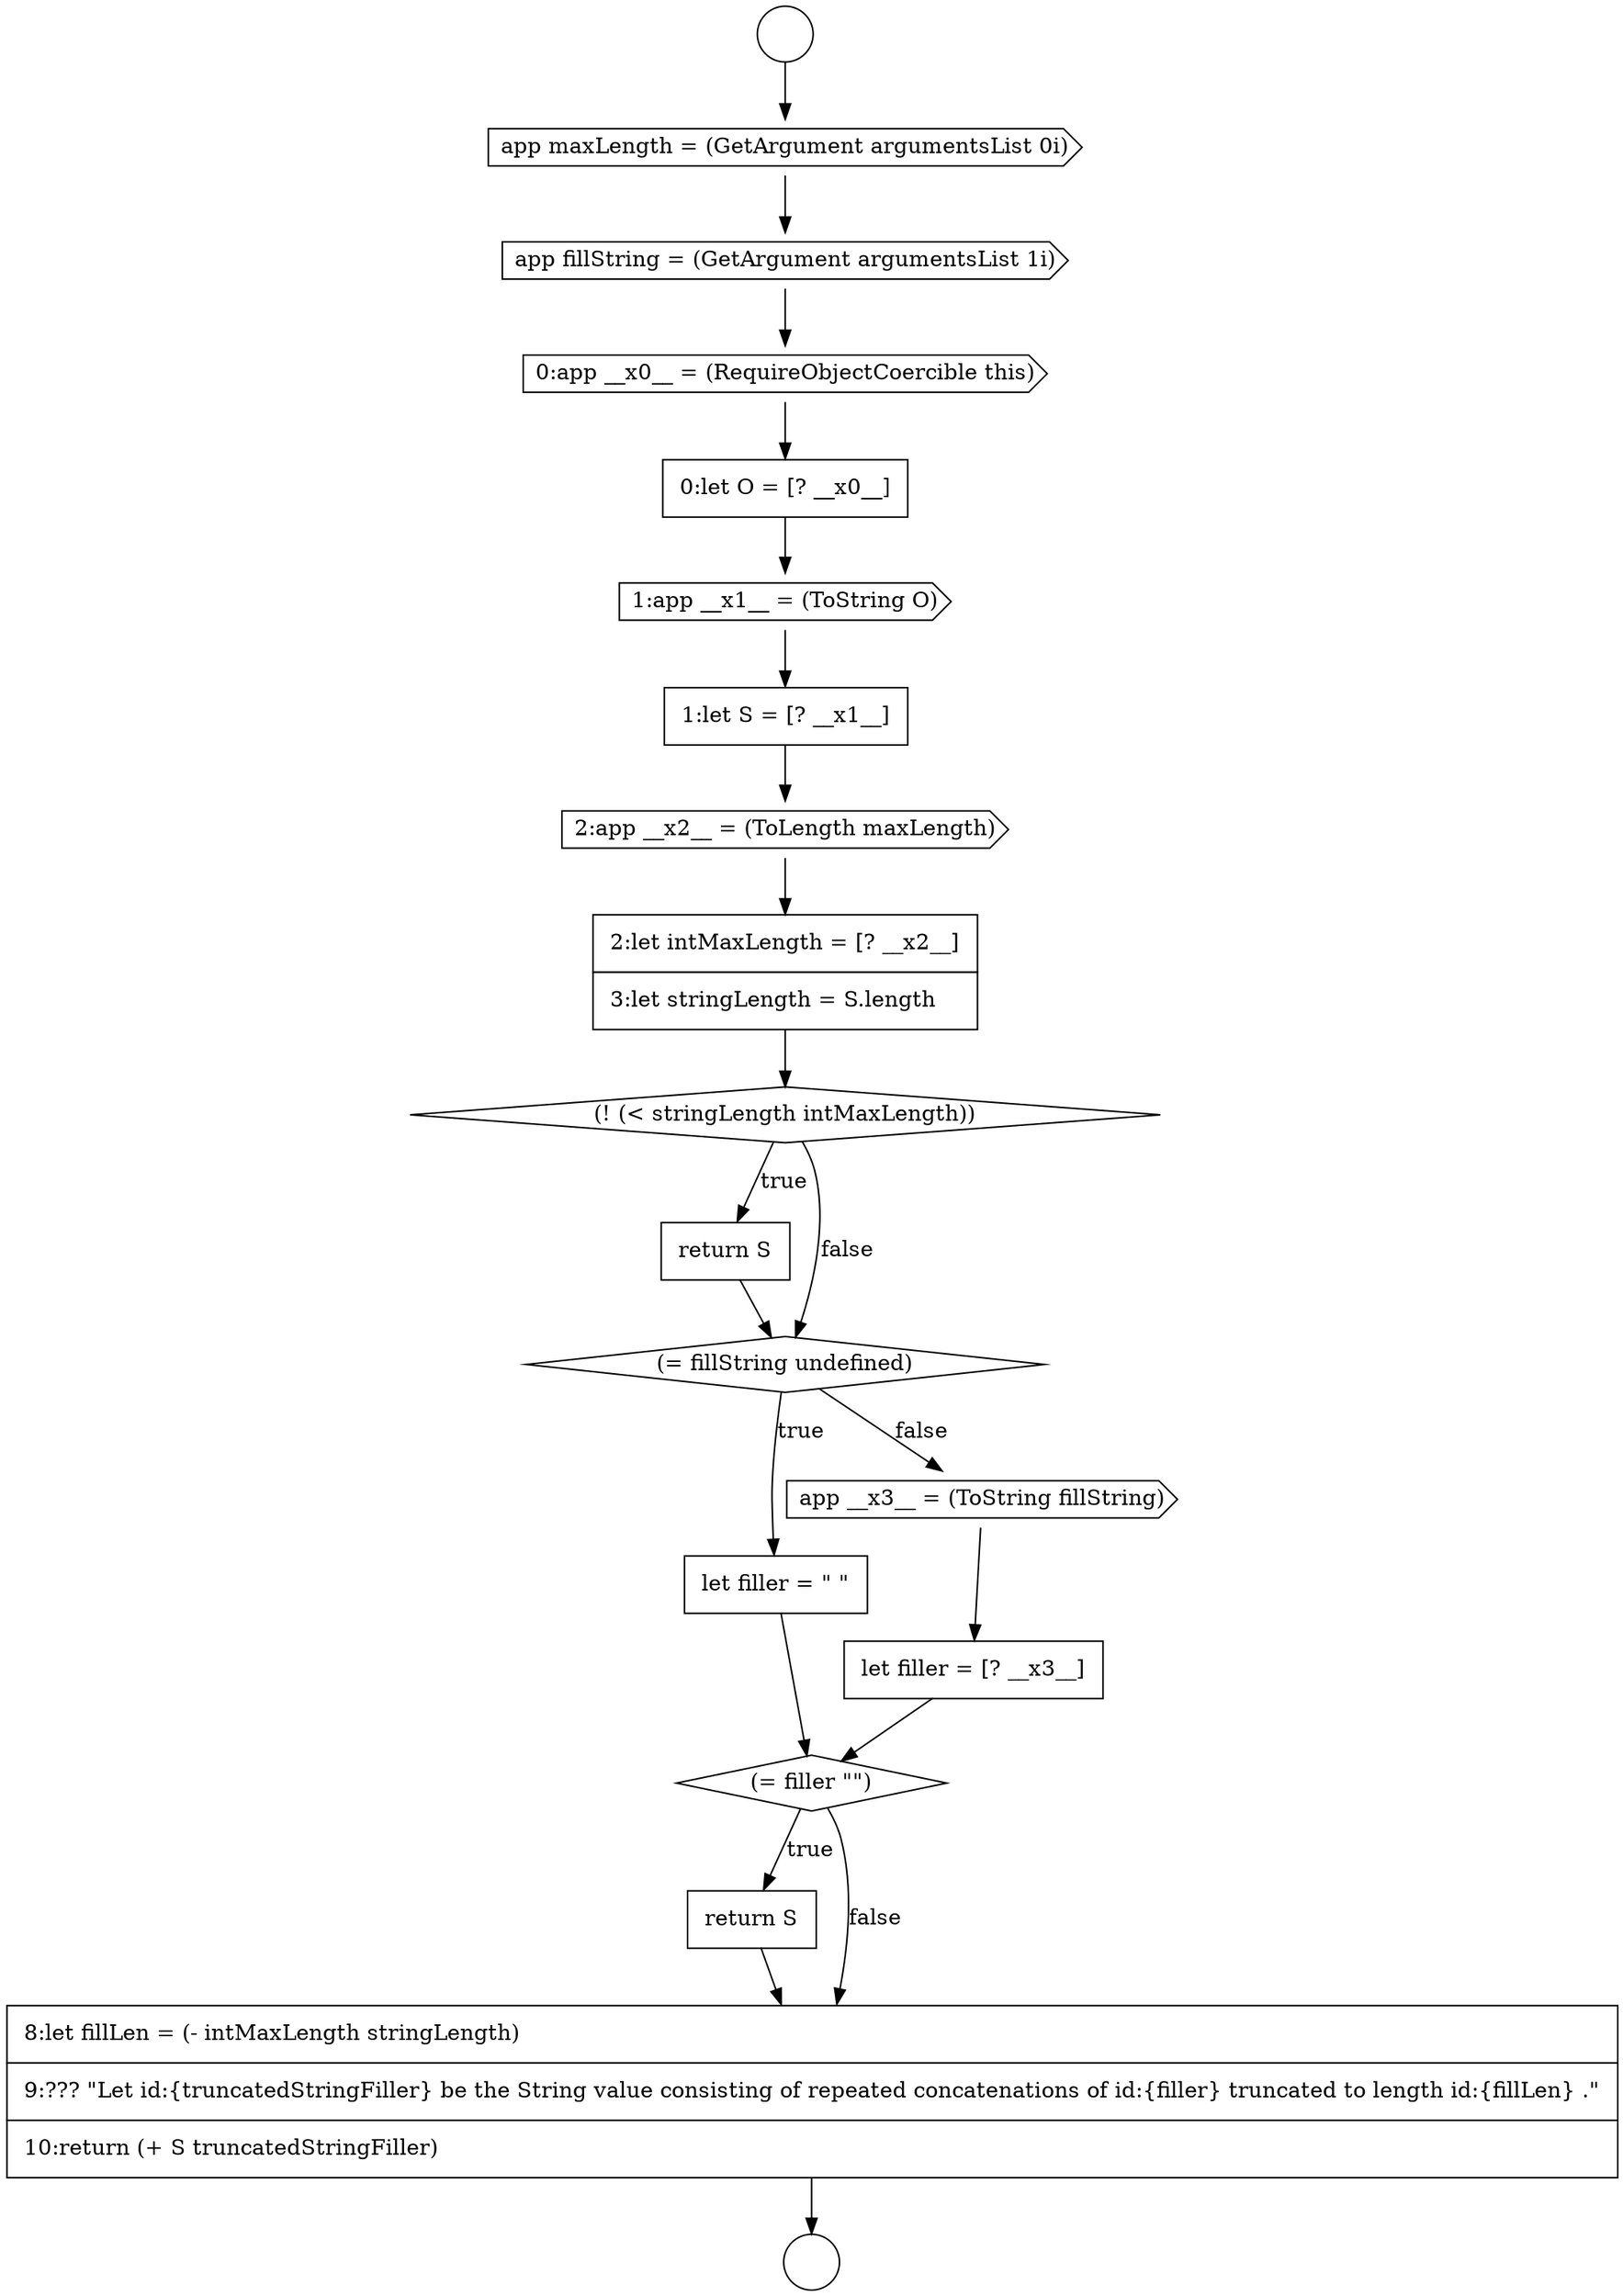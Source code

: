 digraph {
  node13162 [shape=none, margin=0, label=<<font color="black">
    <table border="0" cellborder="1" cellspacing="0" cellpadding="10">
      <tr><td align="left">0:let O = [? __x0__]</td></tr>
    </table>
  </font>> color="black" fillcolor="white" style=filled]
  node13159 [shape=cds, label=<<font color="black">app maxLength = (GetArgument argumentsList 0i)</font>> color="black" fillcolor="white" style=filled]
  node13174 [shape=none, margin=0, label=<<font color="black">
    <table border="0" cellborder="1" cellspacing="0" cellpadding="10">
      <tr><td align="left">return S</td></tr>
    </table>
  </font>> color="black" fillcolor="white" style=filled]
  node13170 [shape=none, margin=0, label=<<font color="black">
    <table border="0" cellborder="1" cellspacing="0" cellpadding="10">
      <tr><td align="left">let filler = &quot; &quot;</td></tr>
    </table>
  </font>> color="black" fillcolor="white" style=filled]
  node13166 [shape=none, margin=0, label=<<font color="black">
    <table border="0" cellborder="1" cellspacing="0" cellpadding="10">
      <tr><td align="left">2:let intMaxLength = [? __x2__]</td></tr>
      <tr><td align="left">3:let stringLength = S.length</td></tr>
    </table>
  </font>> color="black" fillcolor="white" style=filled]
  node13158 [shape=circle label=" " color="black" fillcolor="white" style=filled]
  node13157 [shape=circle label=" " color="black" fillcolor="white" style=filled]
  node13164 [shape=none, margin=0, label=<<font color="black">
    <table border="0" cellborder="1" cellspacing="0" cellpadding="10">
      <tr><td align="left">1:let S = [? __x1__]</td></tr>
    </table>
  </font>> color="black" fillcolor="white" style=filled]
  node13168 [shape=none, margin=0, label=<<font color="black">
    <table border="0" cellborder="1" cellspacing="0" cellpadding="10">
      <tr><td align="left">return S</td></tr>
    </table>
  </font>> color="black" fillcolor="white" style=filled]
  node13172 [shape=none, margin=0, label=<<font color="black">
    <table border="0" cellborder="1" cellspacing="0" cellpadding="10">
      <tr><td align="left">let filler = [? __x3__]</td></tr>
    </table>
  </font>> color="black" fillcolor="white" style=filled]
  node13175 [shape=none, margin=0, label=<<font color="black">
    <table border="0" cellborder="1" cellspacing="0" cellpadding="10">
      <tr><td align="left">8:let fillLen = (- intMaxLength stringLength)</td></tr>
      <tr><td align="left">9:??? &quot;Let id:{truncatedStringFiller} be the String value consisting of repeated concatenations of id:{filler} truncated to length id:{fillLen} .&quot;</td></tr>
      <tr><td align="left">10:return (+ S truncatedStringFiller)</td></tr>
    </table>
  </font>> color="black" fillcolor="white" style=filled]
  node13160 [shape=cds, label=<<font color="black">app fillString = (GetArgument argumentsList 1i)</font>> color="black" fillcolor="white" style=filled]
  node13165 [shape=cds, label=<<font color="black">2:app __x2__ = (ToLength maxLength)</font>> color="black" fillcolor="white" style=filled]
  node13173 [shape=diamond, label=<<font color="black">(= filler &quot;&quot;)</font>> color="black" fillcolor="white" style=filled]
  node13163 [shape=cds, label=<<font color="black">1:app __x1__ = (ToString O)</font>> color="black" fillcolor="white" style=filled]
  node13169 [shape=diamond, label=<<font color="black">(= fillString undefined)</font>> color="black" fillcolor="white" style=filled]
  node13167 [shape=diamond, label=<<font color="black">(! (&lt; stringLength intMaxLength))</font>> color="black" fillcolor="white" style=filled]
  node13171 [shape=cds, label=<<font color="black">app __x3__ = (ToString fillString)</font>> color="black" fillcolor="white" style=filled]
  node13161 [shape=cds, label=<<font color="black">0:app __x0__ = (RequireObjectCoercible this)</font>> color="black" fillcolor="white" style=filled]
  node13172 -> node13173 [ color="black"]
  node13163 -> node13164 [ color="black"]
  node13173 -> node13174 [label=<<font color="black">true</font>> color="black"]
  node13173 -> node13175 [label=<<font color="black">false</font>> color="black"]
  node13162 -> node13163 [ color="black"]
  node13159 -> node13160 [ color="black"]
  node13175 -> node13158 [ color="black"]
  node13170 -> node13173 [ color="black"]
  node13164 -> node13165 [ color="black"]
  node13167 -> node13168 [label=<<font color="black">true</font>> color="black"]
  node13167 -> node13169 [label=<<font color="black">false</font>> color="black"]
  node13160 -> node13161 [ color="black"]
  node13169 -> node13170 [label=<<font color="black">true</font>> color="black"]
  node13169 -> node13171 [label=<<font color="black">false</font>> color="black"]
  node13171 -> node13172 [ color="black"]
  node13174 -> node13175 [ color="black"]
  node13157 -> node13159 [ color="black"]
  node13168 -> node13169 [ color="black"]
  node13165 -> node13166 [ color="black"]
  node13166 -> node13167 [ color="black"]
  node13161 -> node13162 [ color="black"]
}
